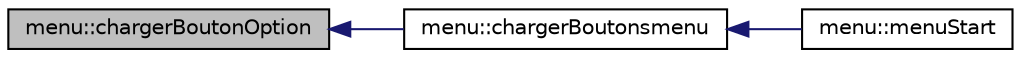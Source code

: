 digraph "menu::chargerBoutonOption"
{
  edge [fontname="Helvetica",fontsize="10",labelfontname="Helvetica",labelfontsize="10"];
  node [fontname="Helvetica",fontsize="10",shape=record];
  rankdir="LR";
  Node16 [label="menu::chargerBoutonOption",height=0.2,width=0.4,color="black", fillcolor="grey75", style="filled", fontcolor="black"];
  Node16 -> Node17 [dir="back",color="midnightblue",fontsize="10",style="solid",fontname="Helvetica"];
  Node17 [label="menu::chargerBoutonsmenu",height=0.2,width=0.4,color="black", fillcolor="white", style="filled",URL="$classmenu.html#acf8e92d81eea07dc6b5dc023469a90ff",tooltip="genere tout les boutons des menu "];
  Node17 -> Node18 [dir="back",color="midnightblue",fontsize="10",style="solid",fontname="Helvetica"];
  Node18 [label="menu::menuStart",height=0.2,width=0.4,color="black", fillcolor="white", style="filled",URL="$classmenu.html#a0f6aa4e91d4c67fdb426e9d44d9ed177",tooltip="lance le menu "];
}
